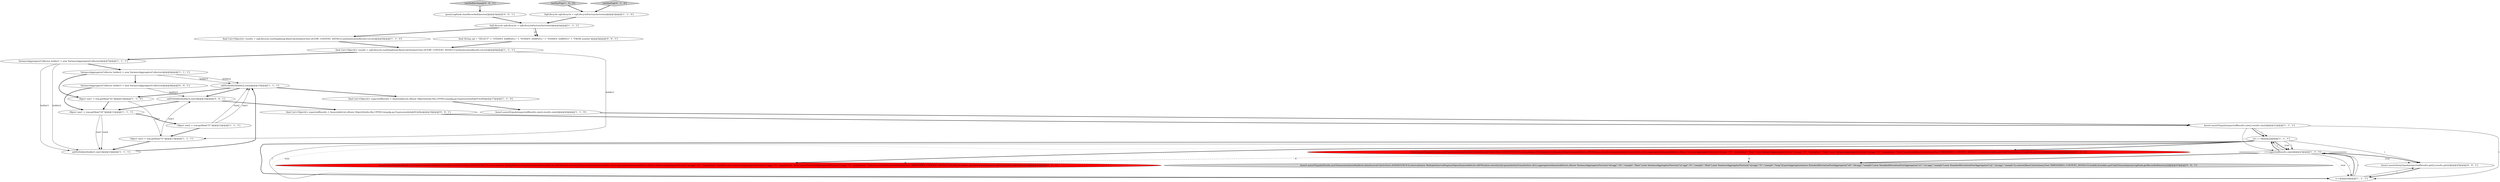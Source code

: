 digraph {
24 [style = filled, label = "final List<Object((> expectedResults = ImmutableList.of(new Object((((edu.fdu.CPPDG.tinypdg.pe.ExpressionInfo@914d4e)@@@18@@@['0', '0', '1']", fillcolor = white, shape = ellipse image = "AAA0AAABBB3BBB"];
19 [style = filled, label = "int i = 0@@@22@@@['1', '1', '1']", fillcolor = white, shape = ellipse image = "AAA0AAABBB1BBB"];
18 [style = filled, label = "addToHolder(holder1,raw1)@@@14@@@['1', '1', '1']", fillcolor = white, shape = ellipse image = "AAA0AAABBB1BBB"];
1 [style = filled, label = "addToHolder(holder2,raw2)@@@15@@@['1', '1', '1']", fillcolor = white, shape = ellipse image = "AAA0AAABBB1BBB"];
6 [style = filled, label = "testVarPop['1', '0', '0']", fillcolor = lightgray, shape = diamond image = "AAA0AAABBB1BBB"];
28 [style = filled, label = "Assert.assertEquals(Druids.newTimeseriesQueryBuilder().dataSource(CalciteTests.DATASOURCE3).intervals(new MultipleIntervalSegmentSpec(ImmutableList.of(Filtration.eternity()))).granularity(Granularities.ALL).aggregators(ImmutableList.of(new VarianceAggregatorFactory(\"a0:agg\",\"d1\",\"sample\",\"float\"),new VarianceAggregatorFactory(\"a1:agg\",\"f1\",\"sample\",\"float\"),new VarianceAggregatorFactory(\"a2:agg\",\"l1\",\"sample\",\"long\"))).postAggregators(new StandardDeviationPostAggregator(\"a0\",\"a0:agg\",\"sample\"),new StandardDeviationPostAggregator(\"a1\",\"a1:agg\",\"sample\"),new StandardDeviationPostAggregator(\"a2\",\"a2:agg\",\"sample\")).context(BaseCalciteQueryTest.TIMESERIES_CONTEXT_DEFAULT).build(),Iterables.getOnlyElement(queryLogHook.getRecordedQueries()))@@@27@@@['0', '0', '1']", fillcolor = lightgray, shape = ellipse image = "AAA0AAABBB3BBB"];
26 [style = filled, label = "VarianceAggregatorCollector holder3 = new VarianceAggregatorCollector()@@@9@@@['0', '0', '1']", fillcolor = white, shape = ellipse image = "AAA0AAABBB3BBB"];
15 [style = filled, label = "Object raw2 = row.getRaw(\"f1\")@@@12@@@['1', '1', '1']", fillcolor = white, shape = ellipse image = "AAA0AAABBB1BBB"];
22 [style = filled, label = "queryLogHook.clearRecordedQueries()@@@3@@@['0', '0', '1']", fillcolor = white, shape = ellipse image = "AAA0AAABBB3BBB"];
8 [style = filled, label = "SqlLifecycle sqlLifecycle = sqlLifecycleFactory.factorize()@@@3@@@['1', '1', '0']", fillcolor = white, shape = ellipse image = "AAA0AAABBB1BBB"];
16 [style = filled, label = "Object raw3 = row.getRaw(\"l1\")@@@13@@@['1', '1', '1']", fillcolor = white, shape = ellipse image = "AAA0AAABBB1BBB"];
5 [style = filled, label = "final List<Object((> expectedResults = ImmutableList.of(new Object((((edu.fdu.CPPDG.tinypdg.pe.ExpressionInfo@914c66)@@@17@@@['1', '1', '0']", fillcolor = white, shape = ellipse image = "AAA0AAABBB1BBB"];
17 [style = filled, label = "SqlLifecycle sqlLifecycle = sqlLifecycleFactory.factorize()@@@4@@@['1', '1', '1']", fillcolor = white, shape = ellipse image = "AAA0AAABBB1BBB"];
10 [style = filled, label = "VarianceAggregatorCollector holder2 = new VarianceAggregatorCollector()@@@8@@@['1', '1', '1']", fillcolor = white, shape = ellipse image = "AAA0AAABBB1BBB"];
0 [style = filled, label = "final List<Object((> results = sqlLifecycle.runSimple(sql,BaseCalciteQueryTest.QUERY_CONTEXT_DEFAULT,authenticationResult).toList()@@@6@@@['1', '1', '1']", fillcolor = white, shape = ellipse image = "AAA0AAABBB1BBB"];
20 [style = filled, label = "Assert.assertEquals(Druids.newTimeseriesQueryBuilder().dataSource(CalciteTests.DATASOURCE3).intervals(new MultipleIntervalSegmentSpec(ImmutableList.of(Filtration.eternity()))).granularity(Granularities.ALL).aggregators(ImmutableList.of(new VarianceAggregatorFactory(\"a0:agg\",\"d1\",\"population\",\"double\"),new VarianceAggregatorFactory(\"a1:agg\",\"f1\",\"population\",\"float\"),new VarianceAggregatorFactory(\"a2:agg\",\"l1\",\"population\",\"long\"))).context(BaseCalciteQueryTest.TIMESERIES_CONTEXT_DEFAULT).build(),Iterables.getOnlyElement(queryLogHook.getRecordedQueries()))@@@26@@@['0', '1', '0']", fillcolor = red, shape = ellipse image = "AAA1AAABBB2BBB"];
23 [style = filled, label = "testStdDevSamp['0', '0', '1']", fillcolor = lightgray, shape = diamond image = "AAA0AAABBB3BBB"];
27 [style = filled, label = "addToHolder(holder3,raw3)@@@16@@@['0', '0', '1']", fillcolor = white, shape = ellipse image = "AAA0AAABBB3BBB"];
21 [style = filled, label = "testVarPop['0', '1', '0']", fillcolor = lightgray, shape = diamond image = "AAA0AAABBB2BBB"];
3 [style = filled, label = "Assert.assertEquals(expectedResults.size(),results.size())@@@20@@@['1', '1', '0']", fillcolor = white, shape = ellipse image = "AAA0AAABBB1BBB"];
11 [style = filled, label = "i < expectedResults.size()@@@23@@@['1', '1', '1']", fillcolor = white, shape = diamond image = "AAA0AAABBB1BBB"];
13 [style = filled, label = "final List<Object((> results = sqlLifecycle.runSimple(sql,BaseCalciteQueryTest.QUERY_CONTEXT_DEFAULT,authenticationResult).toList()@@@5@@@['1', '1', '0']", fillcolor = white, shape = ellipse image = "AAA0AAABBB1BBB"];
4 [style = filled, label = "Assert.assertEquals(Druids.newTimeseriesQueryBuilder().dataSource(CalciteTests.DATASOURCE3).intervals(new MultipleIntervalSegmentSpec(ImmutableList.of(Filtration.eternity()))).granularity(Granularities.ALL).aggregators(ImmutableList.of(new VarianceAggregatorFactory(\"a0:agg\",\"d1\",\"population\",\"float\"),new VarianceAggregatorFactory(\"a1:agg\",\"f1\",\"population\",\"float\"),new VarianceAggregatorFactory(\"a2:agg\",\"l1\",\"population\",\"long\"))).context(BaseCalciteQueryTest.TIMESERIES_CONTEXT_DEFAULT).build(),Iterables.getOnlyElement(queryLogHook.getRecordedQueries()))@@@26@@@['1', '0', '0']", fillcolor = red, shape = ellipse image = "AAA1AAABBB1BBB"];
12 [style = filled, label = "i++@@@24@@@['1', '1', '1']", fillcolor = white, shape = ellipse image = "AAA0AAABBB1BBB"];
14 [style = filled, label = "Object raw1 = row.getRaw(\"d1\")@@@11@@@['1', '1', '1']", fillcolor = white, shape = ellipse image = "AAA0AAABBB1BBB"];
25 [style = filled, label = "Assert.assertArrayEquals(expectedResults.get(i),results.get(i))@@@25@@@['0', '0', '1']", fillcolor = white, shape = ellipse image = "AAA0AAABBB3BBB"];
2 [style = filled, label = "Object raw1 = row.getRaw(\"d1\")@@@10@@@['1', '1', '0']", fillcolor = white, shape = ellipse image = "AAA0AAABBB1BBB"];
29 [style = filled, label = "final String sql = \"SELECT\" + \"STDDEV_SAMP(d1),\" + \"STDDEV_SAMP(f1),\" + \"STDDEV_SAMP(l1)\" + \"FROM numfoo\"@@@5@@@['0', '0', '1']", fillcolor = white, shape = ellipse image = "AAA0AAABBB3BBB"];
7 [style = filled, label = "Assert.assertEquals(expectedResults.size(),results.size())@@@21@@@['1', '1', '1']", fillcolor = white, shape = ellipse image = "AAA0AAABBB1BBB"];
9 [style = filled, label = "VarianceAggregatorCollector holder1 = new VarianceAggregatorCollector()@@@7@@@['1', '1', '1']", fillcolor = white, shape = ellipse image = "AAA0AAABBB1BBB"];
1->5 [style = bold, label=""];
5->3 [style = bold, label=""];
11->28 [style = bold, label=""];
0->9 [style = bold, label=""];
16->18 [style = bold, label=""];
27->14 [style = bold, label=""];
19->12 [style = bold, label=""];
15->1 [style = solid, label="raw2"];
19->20 [style = bold, label=""];
11->12 [style = dotted, label="true"];
12->11 [style = bold, label=""];
29->0 [style = bold, label=""];
21->8 [style = bold, label=""];
26->14 [style = bold, label=""];
1->27 [style = bold, label=""];
0->16 [style = solid, label="holder1"];
12->25 [style = solid, label="i"];
19->12 [style = dotted, label="true"];
19->11 [style = bold, label=""];
10->26 [style = bold, label=""];
9->10 [style = bold, label=""];
11->19 [style = bold, label=""];
15->16 [style = bold, label=""];
9->18 [style = solid, label="holder1"];
17->29 [style = dashed, label="0"];
15->1 [style = solid, label="raw3"];
7->19 [style = solid, label="i"];
4->28 [style = dashed, label="0"];
8->17 [style = bold, label=""];
7->12 [style = solid, label="i"];
26->27 [style = solid, label="holder3"];
19->25 [style = solid, label="i"];
19->12 [style = solid, label="i"];
16->27 [style = solid, label="raw3"];
10->1 [style = solid, label="holder3"];
23->22 [style = bold, label=""];
14->18 [style = solid, label="raw2"];
11->25 [style = dotted, label="true"];
11->12 [style = solid, label="i"];
18->1 [style = bold, label=""];
3->7 [style = bold, label=""];
25->12 [style = bold, label=""];
4->20 [style = dashed, label="0"];
19->11 [style = dotted, label="true"];
2->16 [style = solid, label="raw1"];
11->19 [style = solid, label="i"];
2->14 [style = bold, label=""];
6->8 [style = bold, label=""];
14->18 [style = solid, label="raw1"];
22->17 [style = bold, label=""];
10->2 [style = bold, label=""];
17->13 [style = bold, label=""];
14->15 [style = bold, label=""];
1->2 [style = bold, label=""];
19->4 [style = bold, label=""];
27->24 [style = bold, label=""];
9->18 [style = solid, label="holder2"];
19->11 [style = solid, label="i"];
12->11 [style = solid, label="i"];
17->29 [style = bold, label=""];
24->7 [style = bold, label=""];
7->19 [style = bold, label=""];
10->1 [style = solid, label="holder2"];
7->11 [style = solid, label="i"];
11->25 [style = bold, label=""];
13->0 [style = bold, label=""];
}
